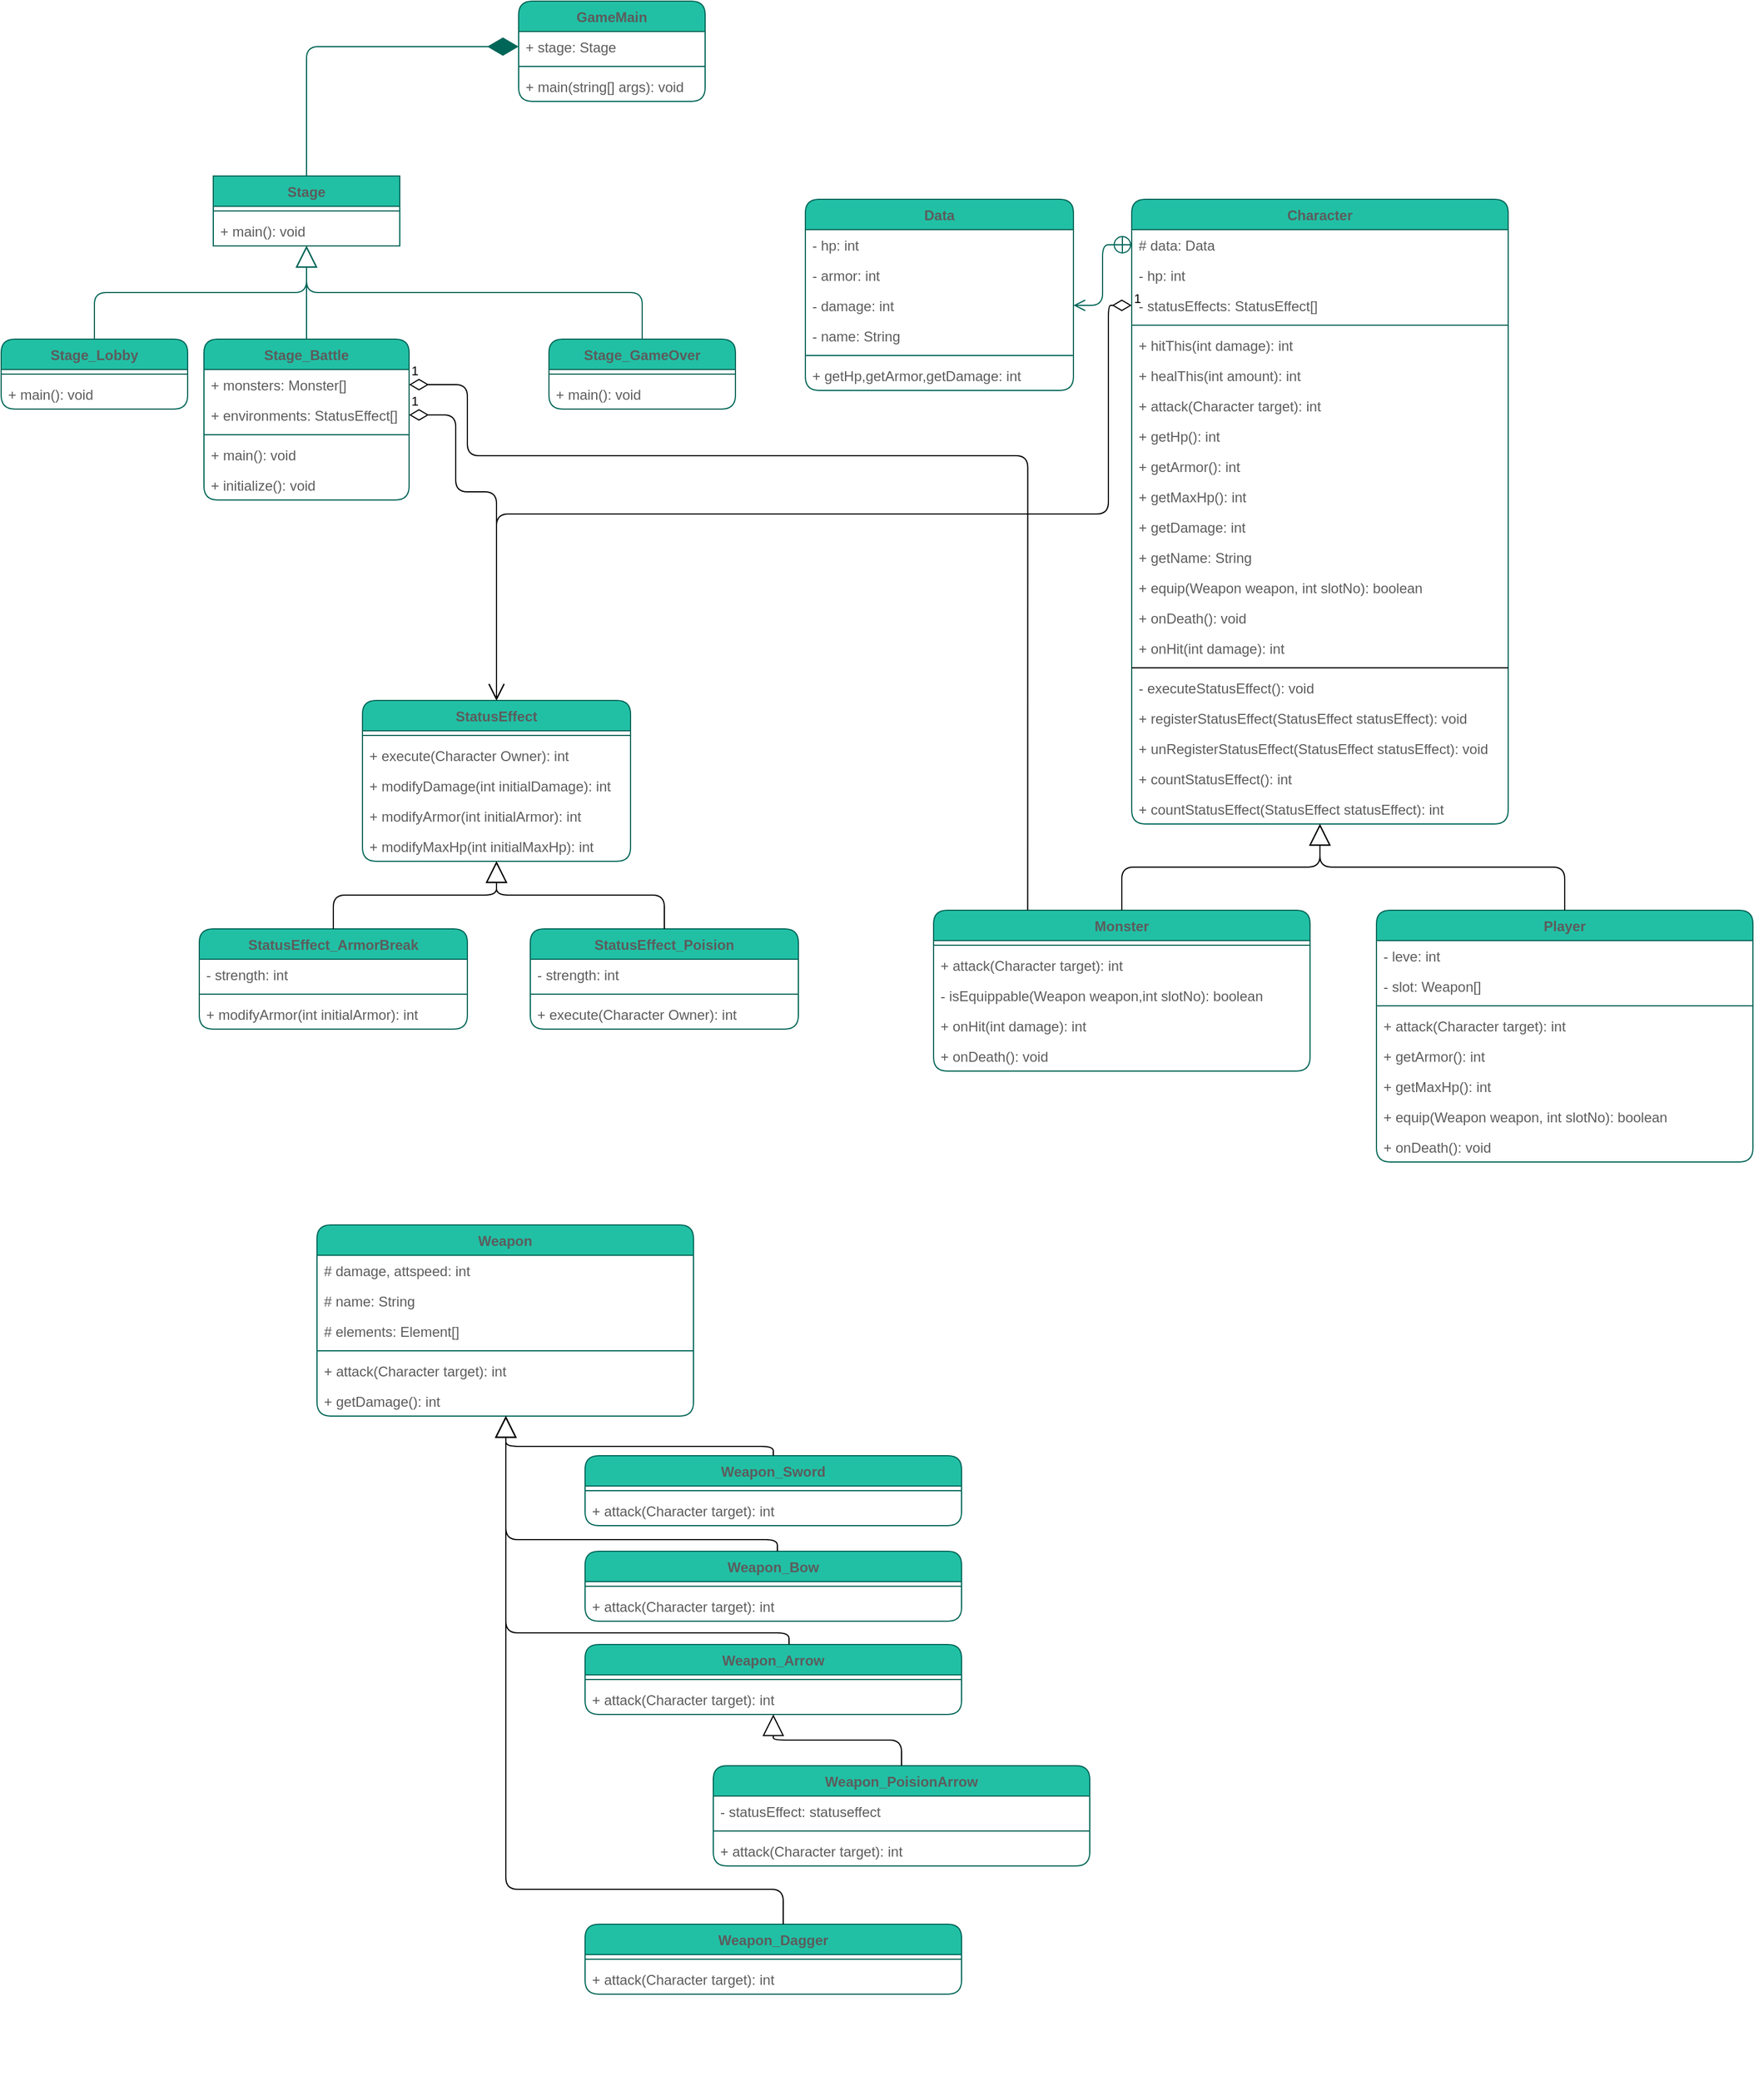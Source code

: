 <mxfile version="14.1.1" type="github">
  <diagram id="BWxFpB5nZAlgvFdPM-t_" name="Page-1">
    <mxGraphModel dx="1565" dy="444" grid="1" gridSize="10" guides="1" tooltips="1" connect="1" arrows="1" fold="1" page="1" pageScale="1" pageWidth="827" pageHeight="1169" math="0" shadow="0">
      <root>
        <mxCell id="0" />
        <mxCell id="1" parent="0" />
        <mxCell id="mh8AI9bPNSoJdGmhaGVJ-1" value="GameMain" style="swimlane;fontStyle=1;align=center;verticalAlign=top;childLayout=stackLayout;horizontal=1;startSize=26;horizontalStack=0;resizeParent=1;resizeParentMax=0;resizeLast=0;collapsible=1;marginBottom=0;fillColor=#21C0A5;strokeColor=#006658;fontColor=#5C5C5C;rounded=1;" parent="1" vertex="1">
          <mxGeometry x="254" y="20" width="160" height="86" as="geometry" />
        </mxCell>
        <mxCell id="mh8AI9bPNSoJdGmhaGVJ-2" value="+ stage: Stage" style="text;strokeColor=none;fillColor=none;align=left;verticalAlign=top;spacingLeft=4;spacingRight=4;overflow=hidden;rotatable=0;points=[[0,0.5],[1,0.5]];portConstraint=eastwest;fontColor=#5C5C5C;rounded=1;" parent="mh8AI9bPNSoJdGmhaGVJ-1" vertex="1">
          <mxGeometry y="26" width="160" height="26" as="geometry" />
        </mxCell>
        <mxCell id="mh8AI9bPNSoJdGmhaGVJ-3" value="" style="line;strokeWidth=1;fillColor=none;align=left;verticalAlign=middle;spacingTop=-1;spacingLeft=3;spacingRight=3;rotatable=0;labelPosition=right;points=[];portConstraint=eastwest;strokeColor=#006658;fontColor=#5C5C5C;rounded=1;" parent="mh8AI9bPNSoJdGmhaGVJ-1" vertex="1">
          <mxGeometry y="52" width="160" height="8" as="geometry" />
        </mxCell>
        <mxCell id="mh8AI9bPNSoJdGmhaGVJ-4" value="+ main(string[] args): void" style="text;strokeColor=none;fillColor=none;align=left;verticalAlign=top;spacingLeft=4;spacingRight=4;overflow=hidden;rotatable=0;points=[[0,0.5],[1,0.5]];portConstraint=eastwest;fontColor=#5C5C5C;rounded=1;" parent="mh8AI9bPNSoJdGmhaGVJ-1" vertex="1">
          <mxGeometry y="60" width="160" height="26" as="geometry" />
        </mxCell>
        <mxCell id="mh8AI9bPNSoJdGmhaGVJ-5" value="Stage_Lobby" style="swimlane;fontStyle=1;align=center;verticalAlign=top;childLayout=stackLayout;horizontal=1;startSize=26;horizontalStack=0;resizeParent=1;resizeParentMax=0;resizeLast=0;collapsible=1;marginBottom=0;fillColor=#21C0A5;strokeColor=#006658;fontColor=#5C5C5C;rounded=1;" parent="1" vertex="1">
          <mxGeometry x="-190" y="310" width="160" height="60" as="geometry" />
        </mxCell>
        <mxCell id="mh8AI9bPNSoJdGmhaGVJ-7" value="" style="line;strokeWidth=1;fillColor=none;align=left;verticalAlign=middle;spacingTop=-1;spacingLeft=3;spacingRight=3;rotatable=0;labelPosition=right;points=[];portConstraint=eastwest;strokeColor=#006658;fontColor=#5C5C5C;rounded=1;" parent="mh8AI9bPNSoJdGmhaGVJ-5" vertex="1">
          <mxGeometry y="26" width="160" height="8" as="geometry" />
        </mxCell>
        <mxCell id="mh8AI9bPNSoJdGmhaGVJ-8" value="+ main(): void" style="text;strokeColor=none;fillColor=none;align=left;verticalAlign=top;spacingLeft=4;spacingRight=4;overflow=hidden;rotatable=0;points=[[0,0.5],[1,0.5]];portConstraint=eastwest;fontColor=#5C5C5C;rounded=1;" parent="mh8AI9bPNSoJdGmhaGVJ-5" vertex="1">
          <mxGeometry y="34" width="160" height="26" as="geometry" />
        </mxCell>
        <mxCell id="mh8AI9bPNSoJdGmhaGVJ-9" value="Stage" style="swimlane;fontStyle=1;align=center;verticalAlign=top;childLayout=stackLayout;horizontal=1;startSize=26;horizontalStack=0;resizeParent=1;resizeParentMax=0;resizeLast=0;collapsible=1;marginBottom=0;fillColor=#21C0A5;strokeColor=#006658;fontColor=#5C5C5C;rounded=1;arcSize=0;" parent="1" vertex="1">
          <mxGeometry x="-8" y="170" width="160" height="60" as="geometry" />
        </mxCell>
        <mxCell id="mh8AI9bPNSoJdGmhaGVJ-10" value="" style="line;strokeWidth=1;fillColor=none;align=left;verticalAlign=middle;spacingTop=-1;spacingLeft=3;spacingRight=3;rotatable=0;labelPosition=right;points=[];portConstraint=eastwest;strokeColor=#006658;fontColor=#5C5C5C;rounded=1;" parent="mh8AI9bPNSoJdGmhaGVJ-9" vertex="1">
          <mxGeometry y="26" width="160" height="8" as="geometry" />
        </mxCell>
        <mxCell id="mh8AI9bPNSoJdGmhaGVJ-11" value="+ main(): void" style="text;strokeColor=none;fillColor=none;align=left;verticalAlign=top;spacingLeft=4;spacingRight=4;overflow=hidden;rotatable=0;points=[[0,0.5],[1,0.5]];portConstraint=eastwest;fontColor=#5C5C5C;rounded=1;" parent="mh8AI9bPNSoJdGmhaGVJ-9" vertex="1">
          <mxGeometry y="34" width="160" height="26" as="geometry" />
        </mxCell>
        <mxCell id="mh8AI9bPNSoJdGmhaGVJ-13" value="Stage_Battle" style="swimlane;fontStyle=1;align=center;verticalAlign=top;childLayout=stackLayout;horizontal=1;startSize=26;horizontalStack=0;resizeParent=1;resizeParentMax=0;resizeLast=0;collapsible=1;marginBottom=0;fillColor=#21C0A5;strokeColor=#006658;fontColor=#5C5C5C;rounded=1;" parent="1" vertex="1">
          <mxGeometry x="-16" y="310" width="176" height="138" as="geometry" />
        </mxCell>
        <mxCell id="mh8AI9bPNSoJdGmhaGVJ-14" value="+ monsters: Monster[]" style="text;strokeColor=none;fillColor=none;align=left;verticalAlign=top;spacingLeft=4;spacingRight=4;overflow=hidden;rotatable=0;points=[[0,0.5],[1,0.5]];portConstraint=eastwest;fontColor=#5C5C5C;rounded=1;" parent="mh8AI9bPNSoJdGmhaGVJ-13" vertex="1">
          <mxGeometry y="26" width="176" height="26" as="geometry" />
        </mxCell>
        <mxCell id="mh8AI9bPNSoJdGmhaGVJ-17" value="+ environments: StatusEffect[]" style="text;strokeColor=none;fillColor=none;align=left;verticalAlign=top;spacingLeft=4;spacingRight=4;overflow=hidden;rotatable=0;points=[[0,0.5],[1,0.5]];portConstraint=eastwest;fontColor=#5C5C5C;rounded=1;" parent="mh8AI9bPNSoJdGmhaGVJ-13" vertex="1">
          <mxGeometry y="52" width="176" height="26" as="geometry" />
        </mxCell>
        <mxCell id="mh8AI9bPNSoJdGmhaGVJ-15" value="" style="line;strokeWidth=1;fillColor=none;align=left;verticalAlign=middle;spacingTop=-1;spacingLeft=3;spacingRight=3;rotatable=0;labelPosition=right;points=[];portConstraint=eastwest;strokeColor=#006658;fontColor=#5C5C5C;rounded=1;" parent="mh8AI9bPNSoJdGmhaGVJ-13" vertex="1">
          <mxGeometry y="78" width="176" height="8" as="geometry" />
        </mxCell>
        <mxCell id="mh8AI9bPNSoJdGmhaGVJ-16" value="+ main(): void" style="text;strokeColor=none;fillColor=none;align=left;verticalAlign=top;spacingLeft=4;spacingRight=4;overflow=hidden;rotatable=0;points=[[0,0.5],[1,0.5]];portConstraint=eastwest;fontColor=#5C5C5C;rounded=1;" parent="mh8AI9bPNSoJdGmhaGVJ-13" vertex="1">
          <mxGeometry y="86" width="176" height="26" as="geometry" />
        </mxCell>
        <mxCell id="mh8AI9bPNSoJdGmhaGVJ-18" value="+ initialize(): void" style="text;strokeColor=none;fillColor=none;align=left;verticalAlign=top;spacingLeft=4;spacingRight=4;overflow=hidden;rotatable=0;points=[[0,0.5],[1,0.5]];portConstraint=eastwest;fontColor=#5C5C5C;rounded=1;" parent="mh8AI9bPNSoJdGmhaGVJ-13" vertex="1">
          <mxGeometry y="112" width="176" height="26" as="geometry" />
        </mxCell>
        <mxCell id="mh8AI9bPNSoJdGmhaGVJ-19" value="" style="endArrow=block;endSize=16;endFill=0;html=1;exitX=0.5;exitY=0;exitDx=0;exitDy=0;strokeColor=#006658;fontColor=#5C5C5C;edgeStyle=orthogonalEdgeStyle;" parent="1" source="mh8AI9bPNSoJdGmhaGVJ-5" target="mh8AI9bPNSoJdGmhaGVJ-9" edge="1">
          <mxGeometry width="160" relative="1" as="geometry">
            <mxPoint x="80" y="380" as="sourcePoint" />
            <mxPoint x="240" y="380" as="targetPoint" />
          </mxGeometry>
        </mxCell>
        <mxCell id="mh8AI9bPNSoJdGmhaGVJ-20" value="" style="endArrow=block;endSize=16;endFill=0;html=1;exitX=0.5;exitY=0;exitDx=0;exitDy=0;edgeStyle=orthogonalEdgeStyle;strokeColor=#006658;fontColor=#5C5C5C;" parent="1" source="mh8AI9bPNSoJdGmhaGVJ-13" target="mh8AI9bPNSoJdGmhaGVJ-9" edge="1">
          <mxGeometry width="160" relative="1" as="geometry">
            <mxPoint x="-100" y="270" as="sourcePoint" />
            <mxPoint x="-110" y="230" as="targetPoint" />
          </mxGeometry>
        </mxCell>
        <mxCell id="mh8AI9bPNSoJdGmhaGVJ-22" value="Stage_GameOver" style="swimlane;fontStyle=1;align=center;verticalAlign=top;childLayout=stackLayout;horizontal=1;startSize=26;horizontalStack=0;resizeParent=1;resizeParentMax=0;resizeLast=0;collapsible=1;marginBottom=0;fillColor=#21C0A5;strokeColor=#006658;fontColor=#5C5C5C;rounded=1;" parent="1" vertex="1">
          <mxGeometry x="280" y="310" width="160" height="60" as="geometry" />
        </mxCell>
        <mxCell id="mh8AI9bPNSoJdGmhaGVJ-23" value="" style="line;strokeWidth=1;fillColor=none;align=left;verticalAlign=middle;spacingTop=-1;spacingLeft=3;spacingRight=3;rotatable=0;labelPosition=right;points=[];portConstraint=eastwest;strokeColor=#006658;fontColor=#5C5C5C;rounded=1;" parent="mh8AI9bPNSoJdGmhaGVJ-22" vertex="1">
          <mxGeometry y="26" width="160" height="8" as="geometry" />
        </mxCell>
        <mxCell id="mh8AI9bPNSoJdGmhaGVJ-24" value="+ main(): void" style="text;strokeColor=none;fillColor=none;align=left;verticalAlign=top;spacingLeft=4;spacingRight=4;overflow=hidden;rotatable=0;points=[[0,0.5],[1,0.5]];portConstraint=eastwest;fontColor=#5C5C5C;rounded=1;" parent="mh8AI9bPNSoJdGmhaGVJ-22" vertex="1">
          <mxGeometry y="34" width="160" height="26" as="geometry" />
        </mxCell>
        <mxCell id="mh8AI9bPNSoJdGmhaGVJ-26" value="Data" style="swimlane;fontStyle=1;align=center;verticalAlign=top;childLayout=stackLayout;horizontal=1;startSize=26;horizontalStack=0;resizeParent=1;resizeParentMax=0;resizeLast=0;collapsible=1;marginBottom=0;fillColor=#21C0A5;strokeColor=#006658;fontColor=#5C5C5C;rounded=1;" parent="1" vertex="1">
          <mxGeometry x="500" y="190" width="230" height="164" as="geometry" />
        </mxCell>
        <mxCell id="mh8AI9bPNSoJdGmhaGVJ-29" value="- hp: int&#xa;" style="text;strokeColor=none;fillColor=none;align=left;verticalAlign=top;spacingLeft=4;spacingRight=4;overflow=hidden;rotatable=0;points=[[0,0.5],[1,0.5]];portConstraint=eastwest;rounded=1;fontColor=#5C5C5C;" parent="mh8AI9bPNSoJdGmhaGVJ-26" vertex="1">
          <mxGeometry y="26" width="230" height="26" as="geometry" />
        </mxCell>
        <mxCell id="mh8AI9bPNSoJdGmhaGVJ-36" value="- armor: int&#xa;" style="text;strokeColor=none;fillColor=none;align=left;verticalAlign=top;spacingLeft=4;spacingRight=4;overflow=hidden;rotatable=0;points=[[0,0.5],[1,0.5]];portConstraint=eastwest;rounded=1;fontColor=#5C5C5C;" parent="mh8AI9bPNSoJdGmhaGVJ-26" vertex="1">
          <mxGeometry y="52" width="230" height="26" as="geometry" />
        </mxCell>
        <mxCell id="mh8AI9bPNSoJdGmhaGVJ-37" value="- damage: int&#xa;" style="text;strokeColor=none;fillColor=none;align=left;verticalAlign=top;spacingLeft=4;spacingRight=4;overflow=hidden;rotatable=0;points=[[0,0.5],[1,0.5]];portConstraint=eastwest;rounded=1;fontColor=#5C5C5C;" parent="mh8AI9bPNSoJdGmhaGVJ-26" vertex="1">
          <mxGeometry y="78" width="230" height="26" as="geometry" />
        </mxCell>
        <mxCell id="mh8AI9bPNSoJdGmhaGVJ-35" value="- name: String&#xa;" style="text;strokeColor=none;fillColor=none;align=left;verticalAlign=top;spacingLeft=4;spacingRight=4;overflow=hidden;rotatable=0;points=[[0,0.5],[1,0.5]];portConstraint=eastwest;rounded=1;fontColor=#5C5C5C;" parent="mh8AI9bPNSoJdGmhaGVJ-26" vertex="1">
          <mxGeometry y="104" width="230" height="26" as="geometry" />
        </mxCell>
        <mxCell id="mh8AI9bPNSoJdGmhaGVJ-27" value="" style="line;strokeWidth=1;fillColor=none;align=left;verticalAlign=middle;spacingTop=-1;spacingLeft=3;spacingRight=3;rotatable=0;labelPosition=right;points=[];portConstraint=eastwest;strokeColor=#006658;fontColor=#5C5C5C;rounded=1;" parent="mh8AI9bPNSoJdGmhaGVJ-26" vertex="1">
          <mxGeometry y="130" width="230" height="8" as="geometry" />
        </mxCell>
        <mxCell id="mh8AI9bPNSoJdGmhaGVJ-28" value="+ getHp,getArmor,getDamage: int" style="text;strokeColor=none;fillColor=none;align=left;verticalAlign=top;spacingLeft=4;spacingRight=4;overflow=hidden;rotatable=0;points=[[0,0.5],[1,0.5]];portConstraint=eastwest;fontColor=#5C5C5C;rounded=1;" parent="mh8AI9bPNSoJdGmhaGVJ-26" vertex="1">
          <mxGeometry y="138" width="230" height="26" as="geometry" />
        </mxCell>
        <mxCell id="mh8AI9bPNSoJdGmhaGVJ-30" value="Character" style="swimlane;fontStyle=1;align=center;verticalAlign=top;childLayout=stackLayout;horizontal=1;startSize=26;horizontalStack=0;resizeParent=1;resizeParentMax=0;resizeLast=0;collapsible=1;marginBottom=0;fillColor=#21C0A5;strokeColor=#006658;fontColor=#5C5C5C;rounded=1;" parent="1" vertex="1">
          <mxGeometry x="780" y="190" width="323" height="536" as="geometry" />
        </mxCell>
        <mxCell id="mh8AI9bPNSoJdGmhaGVJ-31" value="# data: Data" style="text;strokeColor=none;fillColor=none;align=left;verticalAlign=top;spacingLeft=4;spacingRight=4;overflow=hidden;rotatable=0;points=[[0,0.5],[1,0.5]];portConstraint=eastwest;rounded=1;fontColor=#5C5C5C;" parent="mh8AI9bPNSoJdGmhaGVJ-30" vertex="1">
          <mxGeometry y="26" width="323" height="26" as="geometry" />
        </mxCell>
        <mxCell id="mh8AI9bPNSoJdGmhaGVJ-39" value="- hp: int" style="text;strokeColor=none;fillColor=none;align=left;verticalAlign=top;spacingLeft=4;spacingRight=4;overflow=hidden;rotatable=0;points=[[0,0.5],[1,0.5]];portConstraint=eastwest;rounded=1;fontColor=#5C5C5C;" parent="mh8AI9bPNSoJdGmhaGVJ-30" vertex="1">
          <mxGeometry y="52" width="323" height="26" as="geometry" />
        </mxCell>
        <mxCell id="mh8AI9bPNSoJdGmhaGVJ-40" value="- statusEffects: StatusEffect[]" style="text;strokeColor=none;fillColor=none;align=left;verticalAlign=top;spacingLeft=4;spacingRight=4;overflow=hidden;rotatable=0;points=[[0,0.5],[1,0.5]];portConstraint=eastwest;rounded=1;fontColor=#5C5C5C;" parent="mh8AI9bPNSoJdGmhaGVJ-30" vertex="1">
          <mxGeometry y="78" width="323" height="26" as="geometry" />
        </mxCell>
        <mxCell id="mh8AI9bPNSoJdGmhaGVJ-32" value="" style="line;strokeWidth=1;fillColor=none;align=left;verticalAlign=middle;spacingTop=-1;spacingLeft=3;spacingRight=3;rotatable=0;labelPosition=right;points=[];portConstraint=eastwest;strokeColor=#006658;fontColor=#5C5C5C;rounded=1;" parent="mh8AI9bPNSoJdGmhaGVJ-30" vertex="1">
          <mxGeometry y="104" width="323" height="8" as="geometry" />
        </mxCell>
        <mxCell id="mh8AI9bPNSoJdGmhaGVJ-33" value="+ hitThis(int damage): int " style="text;strokeColor=none;fillColor=none;align=left;verticalAlign=top;spacingLeft=4;spacingRight=4;overflow=hidden;rotatable=0;points=[[0,0.5],[1,0.5]];portConstraint=eastwest;fontColor=#5C5C5C;rounded=1;" parent="mh8AI9bPNSoJdGmhaGVJ-30" vertex="1">
          <mxGeometry y="112" width="323" height="26" as="geometry" />
        </mxCell>
        <mxCell id="mh8AI9bPNSoJdGmhaGVJ-54" value="+ healThis(int amount): int " style="text;strokeColor=none;fillColor=none;align=left;verticalAlign=top;spacingLeft=4;spacingRight=4;overflow=hidden;rotatable=0;points=[[0,0.5],[1,0.5]];portConstraint=eastwest;fontColor=#5C5C5C;rounded=1;" parent="mh8AI9bPNSoJdGmhaGVJ-30" vertex="1">
          <mxGeometry y="138" width="323" height="26" as="geometry" />
        </mxCell>
        <mxCell id="mh8AI9bPNSoJdGmhaGVJ-56" value="+ attack(Character target): int " style="text;strokeColor=none;fillColor=none;align=left;verticalAlign=top;spacingLeft=4;spacingRight=4;overflow=hidden;rotatable=0;points=[[0,0.5],[1,0.5]];portConstraint=eastwest;fontColor=#5C5C5C;rounded=1;" parent="mh8AI9bPNSoJdGmhaGVJ-30" vertex="1">
          <mxGeometry y="164" width="323" height="26" as="geometry" />
        </mxCell>
        <mxCell id="mh8AI9bPNSoJdGmhaGVJ-57" value="+ getHp(): int " style="text;strokeColor=none;fillColor=none;align=left;verticalAlign=top;spacingLeft=4;spacingRight=4;overflow=hidden;rotatable=0;points=[[0,0.5],[1,0.5]];portConstraint=eastwest;fontColor=#5C5C5C;rounded=1;" parent="mh8AI9bPNSoJdGmhaGVJ-30" vertex="1">
          <mxGeometry y="190" width="323" height="26" as="geometry" />
        </mxCell>
        <mxCell id="mh8AI9bPNSoJdGmhaGVJ-58" value="+ getArmor(): int " style="text;strokeColor=none;fillColor=none;align=left;verticalAlign=top;spacingLeft=4;spacingRight=4;overflow=hidden;rotatable=0;points=[[0,0.5],[1,0.5]];portConstraint=eastwest;fontColor=#5C5C5C;rounded=1;" parent="mh8AI9bPNSoJdGmhaGVJ-30" vertex="1">
          <mxGeometry y="216" width="323" height="26" as="geometry" />
        </mxCell>
        <mxCell id="mh8AI9bPNSoJdGmhaGVJ-61" value="+ getMaxHp(): int " style="text;strokeColor=none;fillColor=none;align=left;verticalAlign=top;spacingLeft=4;spacingRight=4;overflow=hidden;rotatable=0;points=[[0,0.5],[1,0.5]];portConstraint=eastwest;fontColor=#5C5C5C;rounded=1;" parent="mh8AI9bPNSoJdGmhaGVJ-30" vertex="1">
          <mxGeometry y="242" width="323" height="26" as="geometry" />
        </mxCell>
        <mxCell id="mh8AI9bPNSoJdGmhaGVJ-62" value="+ getDamage: int " style="text;strokeColor=none;fillColor=none;align=left;verticalAlign=top;spacingLeft=4;spacingRight=4;overflow=hidden;rotatable=0;points=[[0,0.5],[1,0.5]];portConstraint=eastwest;fontColor=#5C5C5C;rounded=1;" parent="mh8AI9bPNSoJdGmhaGVJ-30" vertex="1">
          <mxGeometry y="268" width="323" height="26" as="geometry" />
        </mxCell>
        <mxCell id="mh8AI9bPNSoJdGmhaGVJ-63" value="+ getName: String " style="text;strokeColor=none;fillColor=none;align=left;verticalAlign=top;spacingLeft=4;spacingRight=4;overflow=hidden;rotatable=0;points=[[0,0.5],[1,0.5]];portConstraint=eastwest;fontColor=#5C5C5C;rounded=1;" parent="mh8AI9bPNSoJdGmhaGVJ-30" vertex="1">
          <mxGeometry y="294" width="323" height="26" as="geometry" />
        </mxCell>
        <mxCell id="mh8AI9bPNSoJdGmhaGVJ-59" value="+ equip(Weapon weapon, int slotNo): boolean " style="text;strokeColor=none;fillColor=none;align=left;verticalAlign=top;spacingLeft=4;spacingRight=4;overflow=hidden;rotatable=0;points=[[0,0.5],[1,0.5]];portConstraint=eastwest;fontColor=#5C5C5C;rounded=1;" parent="mh8AI9bPNSoJdGmhaGVJ-30" vertex="1">
          <mxGeometry y="320" width="323" height="26" as="geometry" />
        </mxCell>
        <mxCell id="mh8AI9bPNSoJdGmhaGVJ-55" value="+ onDeath(): void " style="text;strokeColor=none;fillColor=none;align=left;verticalAlign=top;spacingLeft=4;spacingRight=4;overflow=hidden;rotatable=0;points=[[0,0.5],[1,0.5]];portConstraint=eastwest;fontColor=#5C5C5C;rounded=1;" parent="mh8AI9bPNSoJdGmhaGVJ-30" vertex="1">
          <mxGeometry y="346" width="323" height="26" as="geometry" />
        </mxCell>
        <mxCell id="mh8AI9bPNSoJdGmhaGVJ-53" value="+ onHit(int damage): int " style="text;strokeColor=none;fillColor=none;align=left;verticalAlign=top;spacingLeft=4;spacingRight=4;overflow=hidden;rotatable=0;points=[[0,0.5],[1,0.5]];portConstraint=eastwest;fontColor=#5C5C5C;rounded=1;" parent="mh8AI9bPNSoJdGmhaGVJ-30" vertex="1">
          <mxGeometry y="372" width="323" height="26" as="geometry" />
        </mxCell>
        <mxCell id="mh8AI9bPNSoJdGmhaGVJ-60" style="edgeStyle=orthogonalEdgeStyle;rounded=1;orthogonalLoop=1;jettySize=auto;html=1;exitX=1;exitY=0.5;exitDx=0;exitDy=0;strokeColor=#006658;fillColor=#21C0A5;fontColor=#5C5C5C;" parent="mh8AI9bPNSoJdGmhaGVJ-30" source="mh8AI9bPNSoJdGmhaGVJ-57" target="mh8AI9bPNSoJdGmhaGVJ-57" edge="1">
          <mxGeometry relative="1" as="geometry" />
        </mxCell>
        <mxCell id="mh8AI9bPNSoJdGmhaGVJ-72" value="" style="line;strokeWidth=1;fillColor=none;align=left;verticalAlign=middle;spacingTop=-1;spacingLeft=3;spacingRight=3;rotatable=0;labelPosition=right;points=[];portConstraint=eastwest;rounded=1;fontColor=#5C5C5C;" parent="mh8AI9bPNSoJdGmhaGVJ-30" vertex="1">
          <mxGeometry y="398" width="323" height="8" as="geometry" />
        </mxCell>
        <mxCell id="d4jXJWVj_I53OdiB78ze-7" value="- executeStatusEffect(): void " style="text;strokeColor=none;fillColor=none;align=left;verticalAlign=top;spacingLeft=4;spacingRight=4;overflow=hidden;rotatable=0;points=[[0,0.5],[1,0.5]];portConstraint=eastwest;fontColor=#5C5C5C;rounded=1;" vertex="1" parent="mh8AI9bPNSoJdGmhaGVJ-30">
          <mxGeometry y="406" width="323" height="26" as="geometry" />
        </mxCell>
        <mxCell id="mh8AI9bPNSoJdGmhaGVJ-64" value="+ registerStatusEffect(StatusEffect statusEffect): void " style="text;strokeColor=none;fillColor=none;align=left;verticalAlign=top;spacingLeft=4;spacingRight=4;overflow=hidden;rotatable=0;points=[[0,0.5],[1,0.5]];portConstraint=eastwest;fontColor=#5C5C5C;rounded=1;" parent="mh8AI9bPNSoJdGmhaGVJ-30" vertex="1">
          <mxGeometry y="432" width="323" height="26" as="geometry" />
        </mxCell>
        <mxCell id="mh8AI9bPNSoJdGmhaGVJ-67" value="+ unRegisterStatusEffect(StatusEffect statusEffect): void " style="text;strokeColor=none;fillColor=none;align=left;verticalAlign=top;spacingLeft=4;spacingRight=4;overflow=hidden;rotatable=0;points=[[0,0.5],[1,0.5]];portConstraint=eastwest;fontColor=#5C5C5C;rounded=1;" parent="mh8AI9bPNSoJdGmhaGVJ-30" vertex="1">
          <mxGeometry y="458" width="323" height="26" as="geometry" />
        </mxCell>
        <mxCell id="mh8AI9bPNSoJdGmhaGVJ-68" value="+ countStatusEffect(): int " style="text;strokeColor=none;fillColor=none;align=left;verticalAlign=top;spacingLeft=4;spacingRight=4;overflow=hidden;rotatable=0;points=[[0,0.5],[1,0.5]];portConstraint=eastwest;fontColor=#5C5C5C;rounded=1;" parent="mh8AI9bPNSoJdGmhaGVJ-30" vertex="1">
          <mxGeometry y="484" width="323" height="26" as="geometry" />
        </mxCell>
        <mxCell id="mh8AI9bPNSoJdGmhaGVJ-69" value="+ countStatusEffect(StatusEffect statusEffect): int " style="text;strokeColor=none;fillColor=none;align=left;verticalAlign=top;spacingLeft=4;spacingRight=4;overflow=hidden;rotatable=0;points=[[0,0.5],[1,0.5]];portConstraint=eastwest;fontColor=#5C5C5C;rounded=1;" parent="mh8AI9bPNSoJdGmhaGVJ-30" vertex="1">
          <mxGeometry y="510" width="323" height="26" as="geometry" />
        </mxCell>
        <mxCell id="mh8AI9bPNSoJdGmhaGVJ-38" value="" style="endArrow=block;endSize=16;endFill=0;html=1;strokeColor=#006658;fontColor=#5C5C5C;edgeStyle=orthogonalEdgeStyle;exitX=0.5;exitY=0;exitDx=0;exitDy=0;" parent="1" source="mh8AI9bPNSoJdGmhaGVJ-22" target="mh8AI9bPNSoJdGmhaGVJ-9" edge="1">
          <mxGeometry width="160" relative="1" as="geometry">
            <mxPoint x="-100" y="320" as="sourcePoint" />
            <mxPoint x="2" y="195" as="targetPoint" />
          </mxGeometry>
        </mxCell>
        <mxCell id="mh8AI9bPNSoJdGmhaGVJ-70" value="" style="endArrow=diamondThin;endFill=1;endSize=24;html=1;strokeColor=#006658;fillColor=#21C0A5;fontColor=#5C5C5C;entryX=0;entryY=0.5;entryDx=0;entryDy=0;edgeStyle=orthogonalEdgeStyle;" parent="1" source="mh8AI9bPNSoJdGmhaGVJ-9" target="mh8AI9bPNSoJdGmhaGVJ-2" edge="1">
          <mxGeometry width="160" relative="1" as="geometry">
            <mxPoint x="114" y="80" as="sourcePoint" />
            <mxPoint x="374" y="230" as="targetPoint" />
          </mxGeometry>
        </mxCell>
        <mxCell id="mh8AI9bPNSoJdGmhaGVJ-73" value="StatusEffect" style="swimlane;fontStyle=1;align=center;verticalAlign=top;childLayout=stackLayout;horizontal=1;startSize=26;horizontalStack=0;resizeParent=1;resizeParentMax=0;resizeLast=0;collapsible=1;marginBottom=0;fillColor=#21C0A5;strokeColor=#006658;fontColor=#5C5C5C;rounded=1;" parent="1" vertex="1">
          <mxGeometry x="120" y="620" width="230" height="138" as="geometry" />
        </mxCell>
        <mxCell id="mh8AI9bPNSoJdGmhaGVJ-78" value="" style="line;strokeWidth=1;fillColor=none;align=left;verticalAlign=middle;spacingTop=-1;spacingLeft=3;spacingRight=3;rotatable=0;labelPosition=right;points=[];portConstraint=eastwest;strokeColor=#006658;fontColor=#5C5C5C;rounded=1;" parent="mh8AI9bPNSoJdGmhaGVJ-73" vertex="1">
          <mxGeometry y="26" width="230" height="8" as="geometry" />
        </mxCell>
        <mxCell id="d4jXJWVj_I53OdiB78ze-3" value="+ execute(Character Owner): int" style="text;strokeColor=none;fillColor=none;align=left;verticalAlign=top;spacingLeft=4;spacingRight=4;overflow=hidden;rotatable=0;points=[[0,0.5],[1,0.5]];portConstraint=eastwest;fontColor=#5C5C5C;rounded=1;" vertex="1" parent="mh8AI9bPNSoJdGmhaGVJ-73">
          <mxGeometry y="34" width="230" height="26" as="geometry" />
        </mxCell>
        <mxCell id="mh8AI9bPNSoJdGmhaGVJ-79" value="+ modifyDamage(int initialDamage): int" style="text;strokeColor=none;fillColor=none;align=left;verticalAlign=top;spacingLeft=4;spacingRight=4;overflow=hidden;rotatable=0;points=[[0,0.5],[1,0.5]];portConstraint=eastwest;fontColor=#5C5C5C;rounded=1;" parent="mh8AI9bPNSoJdGmhaGVJ-73" vertex="1">
          <mxGeometry y="60" width="230" height="26" as="geometry" />
        </mxCell>
        <mxCell id="d4jXJWVj_I53OdiB78ze-1" value="+ modifyArmor(int initialArmor): int" style="text;strokeColor=none;fillColor=none;align=left;verticalAlign=top;spacingLeft=4;spacingRight=4;overflow=hidden;rotatable=0;points=[[0,0.5],[1,0.5]];portConstraint=eastwest;fontColor=#5C5C5C;rounded=1;" vertex="1" parent="mh8AI9bPNSoJdGmhaGVJ-73">
          <mxGeometry y="86" width="230" height="26" as="geometry" />
        </mxCell>
        <mxCell id="d4jXJWVj_I53OdiB78ze-2" value="+ modifyMaxHp(int initialMaxHp): int" style="text;strokeColor=none;fillColor=none;align=left;verticalAlign=top;spacingLeft=4;spacingRight=4;overflow=hidden;rotatable=0;points=[[0,0.5],[1,0.5]];portConstraint=eastwest;fontColor=#5C5C5C;rounded=1;" vertex="1" parent="mh8AI9bPNSoJdGmhaGVJ-73">
          <mxGeometry y="112" width="230" height="26" as="geometry" />
        </mxCell>
        <mxCell id="d4jXJWVj_I53OdiB78ze-6" value="1" style="endArrow=open;html=1;endSize=12;startArrow=diamondThin;startSize=14;startFill=0;edgeStyle=orthogonalEdgeStyle;align=left;verticalAlign=bottom;exitX=0;exitY=0.5;exitDx=0;exitDy=0;" edge="1" parent="1" source="mh8AI9bPNSoJdGmhaGVJ-40" target="mh8AI9bPNSoJdGmhaGVJ-73">
          <mxGeometry x="-1" y="3" relative="1" as="geometry">
            <mxPoint x="1020" y="410" as="sourcePoint" />
            <mxPoint x="1180" y="410" as="targetPoint" />
            <Array as="points">
              <mxPoint x="760" y="281" />
              <mxPoint x="760" y="460" />
              <mxPoint x="235" y="460" />
            </Array>
          </mxGeometry>
        </mxCell>
        <mxCell id="mh8AI9bPNSoJdGmhaGVJ-34" value="" style="endArrow=open;startArrow=circlePlus;endFill=0;startFill=0;endSize=8;html=1;strokeColor=#006658;fillColor=#21C0A5;fontColor=#5C5C5C;entryX=1;entryY=0.5;entryDx=0;entryDy=0;edgeStyle=orthogonalEdgeStyle;" parent="1" source="mh8AI9bPNSoJdGmhaGVJ-31" target="mh8AI9bPNSoJdGmhaGVJ-37" edge="1">
          <mxGeometry width="160" relative="1" as="geometry">
            <mxPoint x="1227" y="80" as="sourcePoint" />
            <mxPoint x="1247" y="49" as="targetPoint" />
          </mxGeometry>
        </mxCell>
        <mxCell id="d4jXJWVj_I53OdiB78ze-8" value="StatusEffect_Poision" style="swimlane;fontStyle=1;align=center;verticalAlign=top;childLayout=stackLayout;horizontal=1;startSize=26;horizontalStack=0;resizeParent=1;resizeParentMax=0;resizeLast=0;collapsible=1;marginBottom=0;fillColor=#21C0A5;strokeColor=#006658;fontColor=#5C5C5C;rounded=1;" vertex="1" parent="1">
          <mxGeometry x="264" y="816" width="230" height="86" as="geometry" />
        </mxCell>
        <mxCell id="d4jXJWVj_I53OdiB78ze-14" value="- strength: int" style="text;strokeColor=none;fillColor=none;align=left;verticalAlign=top;spacingLeft=4;spacingRight=4;overflow=hidden;rotatable=0;points=[[0,0.5],[1,0.5]];portConstraint=eastwest;fontColor=#5C5C5C;rounded=1;" vertex="1" parent="d4jXJWVj_I53OdiB78ze-8">
          <mxGeometry y="26" width="230" height="26" as="geometry" />
        </mxCell>
        <mxCell id="d4jXJWVj_I53OdiB78ze-9" value="" style="line;strokeWidth=1;fillColor=none;align=left;verticalAlign=middle;spacingTop=-1;spacingLeft=3;spacingRight=3;rotatable=0;labelPosition=right;points=[];portConstraint=eastwest;strokeColor=#006658;fontColor=#5C5C5C;rounded=1;" vertex="1" parent="d4jXJWVj_I53OdiB78ze-8">
          <mxGeometry y="52" width="230" height="8" as="geometry" />
        </mxCell>
        <mxCell id="d4jXJWVj_I53OdiB78ze-10" value="+ execute(Character Owner): int" style="text;strokeColor=none;fillColor=none;align=left;verticalAlign=top;spacingLeft=4;spacingRight=4;overflow=hidden;rotatable=0;points=[[0,0.5],[1,0.5]];portConstraint=eastwest;fontColor=#5C5C5C;rounded=1;" vertex="1" parent="d4jXJWVj_I53OdiB78ze-8">
          <mxGeometry y="60" width="230" height="26" as="geometry" />
        </mxCell>
        <mxCell id="d4jXJWVj_I53OdiB78ze-15" value="StatusEffect_ArmorBreak" style="swimlane;fontStyle=1;align=center;verticalAlign=top;childLayout=stackLayout;horizontal=1;startSize=26;horizontalStack=0;resizeParent=1;resizeParentMax=0;resizeLast=0;collapsible=1;marginBottom=0;fillColor=#21C0A5;strokeColor=#006658;fontColor=#5C5C5C;rounded=1;" vertex="1" parent="1">
          <mxGeometry x="-20" y="816" width="230" height="86" as="geometry" />
        </mxCell>
        <mxCell id="d4jXJWVj_I53OdiB78ze-16" value="- strength: int" style="text;strokeColor=none;fillColor=none;align=left;verticalAlign=top;spacingLeft=4;spacingRight=4;overflow=hidden;rotatable=0;points=[[0,0.5],[1,0.5]];portConstraint=eastwest;fontColor=#5C5C5C;rounded=1;" vertex="1" parent="d4jXJWVj_I53OdiB78ze-15">
          <mxGeometry y="26" width="230" height="26" as="geometry" />
        </mxCell>
        <mxCell id="d4jXJWVj_I53OdiB78ze-17" value="" style="line;strokeWidth=1;fillColor=none;align=left;verticalAlign=middle;spacingTop=-1;spacingLeft=3;spacingRight=3;rotatable=0;labelPosition=right;points=[];portConstraint=eastwest;strokeColor=#006658;fontColor=#5C5C5C;rounded=1;" vertex="1" parent="d4jXJWVj_I53OdiB78ze-15">
          <mxGeometry y="52" width="230" height="8" as="geometry" />
        </mxCell>
        <mxCell id="d4jXJWVj_I53OdiB78ze-20" value="+ modifyArmor(int initialArmor): int" style="text;strokeColor=none;fillColor=none;align=left;verticalAlign=top;spacingLeft=4;spacingRight=4;overflow=hidden;rotatable=0;points=[[0,0.5],[1,0.5]];portConstraint=eastwest;fontColor=#5C5C5C;rounded=1;" vertex="1" parent="d4jXJWVj_I53OdiB78ze-15">
          <mxGeometry y="60" width="230" height="26" as="geometry" />
        </mxCell>
        <mxCell id="d4jXJWVj_I53OdiB78ze-22" value="" style="endArrow=block;endSize=16;endFill=0;html=1;edgeStyle=orthogonalEdgeStyle;" edge="1" parent="1" source="d4jXJWVj_I53OdiB78ze-8" target="mh8AI9bPNSoJdGmhaGVJ-73">
          <mxGeometry width="160" relative="1" as="geometry">
            <mxPoint x="10" y="900" as="sourcePoint" />
            <mxPoint x="100" y="800" as="targetPoint" />
          </mxGeometry>
        </mxCell>
        <mxCell id="d4jXJWVj_I53OdiB78ze-23" value="" style="endArrow=block;endSize=16;endFill=0;html=1;edgeStyle=orthogonalEdgeStyle;" edge="1" parent="1" source="d4jXJWVj_I53OdiB78ze-15" target="mh8AI9bPNSoJdGmhaGVJ-73">
          <mxGeometry width="160" relative="1" as="geometry">
            <mxPoint x="375" y="826" as="sourcePoint" />
            <mxPoint x="165" y="778" as="targetPoint" />
          </mxGeometry>
        </mxCell>
        <mxCell id="d4jXJWVj_I53OdiB78ze-24" value="Player" style="swimlane;fontStyle=1;align=center;verticalAlign=top;childLayout=stackLayout;horizontal=1;startSize=26;horizontalStack=0;resizeParent=1;resizeParentMax=0;resizeLast=0;collapsible=1;marginBottom=0;fillColor=#21C0A5;strokeColor=#006658;fontColor=#5C5C5C;rounded=1;" vertex="1" parent="1">
          <mxGeometry x="990" y="800" width="323" height="216" as="geometry" />
        </mxCell>
        <mxCell id="d4jXJWVj_I53OdiB78ze-47" value="- leve: int" style="text;strokeColor=none;fillColor=none;align=left;verticalAlign=top;spacingLeft=4;spacingRight=4;overflow=hidden;rotatable=0;points=[[0,0.5],[1,0.5]];portConstraint=eastwest;rounded=1;fontColor=#5C5C5C;" vertex="1" parent="d4jXJWVj_I53OdiB78ze-24">
          <mxGeometry y="26" width="323" height="26" as="geometry" />
        </mxCell>
        <mxCell id="d4jXJWVj_I53OdiB78ze-26" value="- slot: Weapon[]" style="text;strokeColor=none;fillColor=none;align=left;verticalAlign=top;spacingLeft=4;spacingRight=4;overflow=hidden;rotatable=0;points=[[0,0.5],[1,0.5]];portConstraint=eastwest;rounded=1;fontColor=#5C5C5C;" vertex="1" parent="d4jXJWVj_I53OdiB78ze-24">
          <mxGeometry y="52" width="323" height="26" as="geometry" />
        </mxCell>
        <mxCell id="d4jXJWVj_I53OdiB78ze-28" value="" style="line;strokeWidth=1;fillColor=none;align=left;verticalAlign=middle;spacingTop=-1;spacingLeft=3;spacingRight=3;rotatable=0;labelPosition=right;points=[];portConstraint=eastwest;strokeColor=#006658;fontColor=#5C5C5C;rounded=1;" vertex="1" parent="d4jXJWVj_I53OdiB78ze-24">
          <mxGeometry y="78" width="323" height="8" as="geometry" />
        </mxCell>
        <mxCell id="d4jXJWVj_I53OdiB78ze-76" value="+ attack(Character target): int " style="text;strokeColor=none;fillColor=none;align=left;verticalAlign=top;spacingLeft=4;spacingRight=4;overflow=hidden;rotatable=0;points=[[0,0.5],[1,0.5]];portConstraint=eastwest;fontColor=#5C5C5C;rounded=1;" vertex="1" parent="d4jXJWVj_I53OdiB78ze-24">
          <mxGeometry y="86" width="323" height="26" as="geometry" />
        </mxCell>
        <mxCell id="d4jXJWVj_I53OdiB78ze-33" value="+ getArmor(): int " style="text;strokeColor=none;fillColor=none;align=left;verticalAlign=top;spacingLeft=4;spacingRight=4;overflow=hidden;rotatable=0;points=[[0,0.5],[1,0.5]];portConstraint=eastwest;fontColor=#5C5C5C;rounded=1;" vertex="1" parent="d4jXJWVj_I53OdiB78ze-24">
          <mxGeometry y="112" width="323" height="26" as="geometry" />
        </mxCell>
        <mxCell id="d4jXJWVj_I53OdiB78ze-34" value="+ getMaxHp(): int " style="text;strokeColor=none;fillColor=none;align=left;verticalAlign=top;spacingLeft=4;spacingRight=4;overflow=hidden;rotatable=0;points=[[0,0.5],[1,0.5]];portConstraint=eastwest;fontColor=#5C5C5C;rounded=1;" vertex="1" parent="d4jXJWVj_I53OdiB78ze-24">
          <mxGeometry y="138" width="323" height="26" as="geometry" />
        </mxCell>
        <mxCell id="d4jXJWVj_I53OdiB78ze-37" value="+ equip(Weapon weapon, int slotNo): boolean " style="text;strokeColor=none;fillColor=none;align=left;verticalAlign=top;spacingLeft=4;spacingRight=4;overflow=hidden;rotatable=0;points=[[0,0.5],[1,0.5]];portConstraint=eastwest;fontColor=#5C5C5C;rounded=1;" vertex="1" parent="d4jXJWVj_I53OdiB78ze-24">
          <mxGeometry y="164" width="323" height="26" as="geometry" />
        </mxCell>
        <mxCell id="d4jXJWVj_I53OdiB78ze-38" value="+ onDeath(): void " style="text;strokeColor=none;fillColor=none;align=left;verticalAlign=top;spacingLeft=4;spacingRight=4;overflow=hidden;rotatable=0;points=[[0,0.5],[1,0.5]];portConstraint=eastwest;fontColor=#5C5C5C;rounded=1;" vertex="1" parent="d4jXJWVj_I53OdiB78ze-24">
          <mxGeometry y="190" width="323" height="26" as="geometry" />
        </mxCell>
        <mxCell id="d4jXJWVj_I53OdiB78ze-40" style="edgeStyle=orthogonalEdgeStyle;rounded=1;orthogonalLoop=1;jettySize=auto;html=1;exitX=1;exitY=0.5;exitDx=0;exitDy=0;strokeColor=#006658;fillColor=#21C0A5;fontColor=#5C5C5C;" edge="1" parent="d4jXJWVj_I53OdiB78ze-24">
          <mxGeometry relative="1" as="geometry">
            <mxPoint x="323" y="125" as="sourcePoint" />
            <mxPoint x="323" y="125" as="targetPoint" />
          </mxGeometry>
        </mxCell>
        <mxCell id="d4jXJWVj_I53OdiB78ze-48" value="Monster" style="swimlane;fontStyle=1;align=center;verticalAlign=top;childLayout=stackLayout;horizontal=1;startSize=26;horizontalStack=0;resizeParent=1;resizeParentMax=0;resizeLast=0;collapsible=1;marginBottom=0;fillColor=#21C0A5;strokeColor=#006658;fontColor=#5C5C5C;rounded=1;" vertex="1" parent="1">
          <mxGeometry x="610" y="800" width="323" height="138" as="geometry" />
        </mxCell>
        <mxCell id="d4jXJWVj_I53OdiB78ze-51" value="" style="line;strokeWidth=1;fillColor=none;align=left;verticalAlign=middle;spacingTop=-1;spacingLeft=3;spacingRight=3;rotatable=0;labelPosition=right;points=[];portConstraint=eastwest;strokeColor=#006658;fontColor=#5C5C5C;rounded=1;" vertex="1" parent="d4jXJWVj_I53OdiB78ze-48">
          <mxGeometry y="26" width="323" height="8" as="geometry" />
        </mxCell>
        <mxCell id="d4jXJWVj_I53OdiB78ze-77" value="+ attack(Character target): int " style="text;strokeColor=none;fillColor=none;align=left;verticalAlign=top;spacingLeft=4;spacingRight=4;overflow=hidden;rotatable=0;points=[[0,0.5],[1,0.5]];portConstraint=eastwest;fontColor=#5C5C5C;rounded=1;" vertex="1" parent="d4jXJWVj_I53OdiB78ze-48">
          <mxGeometry y="34" width="323" height="26" as="geometry" />
        </mxCell>
        <mxCell id="d4jXJWVj_I53OdiB78ze-91" value="- isEquippable(Weapon weapon,int slotNo): boolean " style="text;strokeColor=none;fillColor=none;align=left;verticalAlign=top;spacingLeft=4;spacingRight=4;overflow=hidden;rotatable=0;points=[[0,0.5],[1,0.5]];portConstraint=eastwest;fontColor=#5C5C5C;rounded=1;" vertex="1" parent="d4jXJWVj_I53OdiB78ze-48">
          <mxGeometry y="60" width="323" height="26" as="geometry" />
        </mxCell>
        <mxCell id="d4jXJWVj_I53OdiB78ze-60" value="+ onHit(int damage): int " style="text;strokeColor=none;fillColor=none;align=left;verticalAlign=top;spacingLeft=4;spacingRight=4;overflow=hidden;rotatable=0;points=[[0,0.5],[1,0.5]];portConstraint=eastwest;fontColor=#5C5C5C;rounded=1;" vertex="1" parent="d4jXJWVj_I53OdiB78ze-48">
          <mxGeometry y="86" width="323" height="26" as="geometry" />
        </mxCell>
        <mxCell id="d4jXJWVj_I53OdiB78ze-58" style="edgeStyle=orthogonalEdgeStyle;rounded=1;orthogonalLoop=1;jettySize=auto;html=1;exitX=1;exitY=0.5;exitDx=0;exitDy=0;strokeColor=#006658;fillColor=#21C0A5;fontColor=#5C5C5C;" edge="1" parent="d4jXJWVj_I53OdiB78ze-48">
          <mxGeometry relative="1" as="geometry">
            <mxPoint x="323" y="125" as="sourcePoint" />
            <mxPoint x="323" y="125" as="targetPoint" />
          </mxGeometry>
        </mxCell>
        <mxCell id="d4jXJWVj_I53OdiB78ze-57" value="+ onDeath(): void " style="text;strokeColor=none;fillColor=none;align=left;verticalAlign=top;spacingLeft=4;spacingRight=4;overflow=hidden;rotatable=0;points=[[0,0.5],[1,0.5]];portConstraint=eastwest;fontColor=#5C5C5C;rounded=1;" vertex="1" parent="d4jXJWVj_I53OdiB78ze-48">
          <mxGeometry y="112" width="323" height="26" as="geometry" />
        </mxCell>
        <mxCell id="d4jXJWVj_I53OdiB78ze-61" value="" style="endArrow=block;endSize=16;endFill=0;html=1;edgeStyle=orthogonalEdgeStyle;" edge="1" parent="1" source="d4jXJWVj_I53OdiB78ze-24" target="mh8AI9bPNSoJdGmhaGVJ-30">
          <mxGeometry width="160" relative="1" as="geometry">
            <mxPoint x="1265" y="426" as="sourcePoint" />
            <mxPoint x="1405" y="368" as="targetPoint" />
          </mxGeometry>
        </mxCell>
        <mxCell id="d4jXJWVj_I53OdiB78ze-62" value="" style="endArrow=block;endSize=16;endFill=0;html=1;edgeStyle=orthogonalEdgeStyle;" edge="1" parent="1" source="d4jXJWVj_I53OdiB78ze-48" target="mh8AI9bPNSoJdGmhaGVJ-30">
          <mxGeometry width="160" relative="1" as="geometry">
            <mxPoint x="731.5" y="810" as="sourcePoint" />
            <mxPoint x="951.5" y="736.0" as="targetPoint" />
          </mxGeometry>
        </mxCell>
        <mxCell id="d4jXJWVj_I53OdiB78ze-64" value="1" style="endArrow=none;html=1;endSize=12;startArrow=diamondThin;startSize=14;startFill=0;edgeStyle=orthogonalEdgeStyle;align=left;verticalAlign=bottom;exitX=1;exitY=0.5;exitDx=0;exitDy=0;entryX=0.25;entryY=0;entryDx=0;entryDy=0;endFill=0;" edge="1" parent="1" source="mh8AI9bPNSoJdGmhaGVJ-14" target="d4jXJWVj_I53OdiB78ze-48">
          <mxGeometry x="-1" y="3" relative="1" as="geometry">
            <mxPoint x="290" y="620" as="sourcePoint" />
            <mxPoint x="450" y="620" as="targetPoint" />
            <Array as="points">
              <mxPoint x="210" y="349" />
              <mxPoint x="210" y="410" />
              <mxPoint x="691" y="410" />
            </Array>
          </mxGeometry>
        </mxCell>
        <mxCell id="d4jXJWVj_I53OdiB78ze-65" value="1" style="endArrow=open;html=1;endSize=12;startArrow=diamondThin;startSize=14;startFill=0;edgeStyle=orthogonalEdgeStyle;align=left;verticalAlign=bottom;exitX=1;exitY=0.5;exitDx=0;exitDy=0;entryX=0.5;entryY=0;entryDx=0;entryDy=0;" edge="1" parent="1" source="mh8AI9bPNSoJdGmhaGVJ-17" target="mh8AI9bPNSoJdGmhaGVJ-73">
          <mxGeometry x="-1" y="3" relative="1" as="geometry">
            <mxPoint x="170" y="380" as="sourcePoint" />
            <mxPoint x="700.75" y="831.0" as="targetPoint" />
            <Array as="points">
              <mxPoint x="200" y="375" />
              <mxPoint x="200" y="441" />
              <mxPoint x="235" y="441" />
            </Array>
          </mxGeometry>
        </mxCell>
        <mxCell id="d4jXJWVj_I53OdiB78ze-66" value="Weapon" style="swimlane;fontStyle=1;align=center;verticalAlign=top;childLayout=stackLayout;horizontal=1;startSize=26;horizontalStack=0;resizeParent=1;resizeParentMax=0;resizeLast=0;collapsible=1;marginBottom=0;fillColor=#21C0A5;strokeColor=#006658;fontColor=#5C5C5C;rounded=1;" vertex="1" parent="1">
          <mxGeometry x="81" y="1070" width="323" height="164" as="geometry" />
        </mxCell>
        <mxCell id="d4jXJWVj_I53OdiB78ze-67" value="# damage, attspeed: int" style="text;strokeColor=none;fillColor=none;align=left;verticalAlign=top;spacingLeft=4;spacingRight=4;overflow=hidden;rotatable=0;points=[[0,0.5],[1,0.5]];portConstraint=eastwest;rounded=1;fontColor=#5C5C5C;" vertex="1" parent="d4jXJWVj_I53OdiB78ze-66">
          <mxGeometry y="26" width="323" height="26" as="geometry" />
        </mxCell>
        <mxCell id="d4jXJWVj_I53OdiB78ze-68" value="# name: String" style="text;strokeColor=none;fillColor=none;align=left;verticalAlign=top;spacingLeft=4;spacingRight=4;overflow=hidden;rotatable=0;points=[[0,0.5],[1,0.5]];portConstraint=eastwest;rounded=1;fontColor=#5C5C5C;" vertex="1" parent="d4jXJWVj_I53OdiB78ze-66">
          <mxGeometry y="52" width="323" height="26" as="geometry" />
        </mxCell>
        <mxCell id="d4jXJWVj_I53OdiB78ze-78" value="# elements: Element[]" style="text;strokeColor=none;fillColor=none;align=left;verticalAlign=top;spacingLeft=4;spacingRight=4;overflow=hidden;rotatable=0;points=[[0,0.5],[1,0.5]];portConstraint=eastwest;rounded=1;fontColor=#5C5C5C;" vertex="1" parent="d4jXJWVj_I53OdiB78ze-66">
          <mxGeometry y="78" width="323" height="26" as="geometry" />
        </mxCell>
        <mxCell id="d4jXJWVj_I53OdiB78ze-69" value="" style="line;strokeWidth=1;fillColor=none;align=left;verticalAlign=middle;spacingTop=-1;spacingLeft=3;spacingRight=3;rotatable=0;labelPosition=right;points=[];portConstraint=eastwest;strokeColor=#006658;fontColor=#5C5C5C;rounded=1;" vertex="1" parent="d4jXJWVj_I53OdiB78ze-66">
          <mxGeometry y="104" width="323" height="8" as="geometry" />
        </mxCell>
        <mxCell id="d4jXJWVj_I53OdiB78ze-70" value="+ attack(Character target): int " style="text;strokeColor=none;fillColor=none;align=left;verticalAlign=top;spacingLeft=4;spacingRight=4;overflow=hidden;rotatable=0;points=[[0,0.5],[1,0.5]];portConstraint=eastwest;fontColor=#5C5C5C;rounded=1;" vertex="1" parent="d4jXJWVj_I53OdiB78ze-66">
          <mxGeometry y="112" width="323" height="26" as="geometry" />
        </mxCell>
        <mxCell id="d4jXJWVj_I53OdiB78ze-74" value="+ getDamage(): int " style="text;strokeColor=none;fillColor=none;align=left;verticalAlign=top;spacingLeft=4;spacingRight=4;overflow=hidden;rotatable=0;points=[[0,0.5],[1,0.5]];portConstraint=eastwest;fontColor=#5C5C5C;rounded=1;" vertex="1" parent="d4jXJWVj_I53OdiB78ze-66">
          <mxGeometry y="138" width="323" height="26" as="geometry" />
        </mxCell>
        <mxCell id="d4jXJWVj_I53OdiB78ze-75" style="edgeStyle=orthogonalEdgeStyle;rounded=1;orthogonalLoop=1;jettySize=auto;html=1;exitX=1;exitY=0.5;exitDx=0;exitDy=0;strokeColor=#006658;fillColor=#21C0A5;fontColor=#5C5C5C;" edge="1" parent="d4jXJWVj_I53OdiB78ze-66">
          <mxGeometry relative="1" as="geometry">
            <mxPoint x="323" y="125" as="sourcePoint" />
            <mxPoint x="323" y="125" as="targetPoint" />
          </mxGeometry>
        </mxCell>
        <mxCell id="d4jXJWVj_I53OdiB78ze-79" value="Weapon_Sword" style="swimlane;fontStyle=1;align=center;verticalAlign=top;childLayout=stackLayout;horizontal=1;startSize=26;horizontalStack=0;resizeParent=1;resizeParentMax=0;resizeLast=0;collapsible=1;marginBottom=0;fillColor=#21C0A5;strokeColor=#006658;fontColor=#5C5C5C;rounded=1;" vertex="1" parent="1">
          <mxGeometry x="311" y="1268" width="323" height="60" as="geometry" />
        </mxCell>
        <mxCell id="d4jXJWVj_I53OdiB78ze-83" value="" style="line;strokeWidth=1;fillColor=none;align=left;verticalAlign=middle;spacingTop=-1;spacingLeft=3;spacingRight=3;rotatable=0;labelPosition=right;points=[];portConstraint=eastwest;strokeColor=#006658;fontColor=#5C5C5C;rounded=1;" vertex="1" parent="d4jXJWVj_I53OdiB78ze-79">
          <mxGeometry y="26" width="323" height="8" as="geometry" />
        </mxCell>
        <mxCell id="d4jXJWVj_I53OdiB78ze-84" value="+ attack(Character target): int " style="text;strokeColor=none;fillColor=none;align=left;verticalAlign=top;spacingLeft=4;spacingRight=4;overflow=hidden;rotatable=0;points=[[0,0.5],[1,0.5]];portConstraint=eastwest;fontColor=#5C5C5C;rounded=1;" vertex="1" parent="d4jXJWVj_I53OdiB78ze-79">
          <mxGeometry y="34" width="323" height="26" as="geometry" />
        </mxCell>
        <mxCell id="d4jXJWVj_I53OdiB78ze-86" style="edgeStyle=orthogonalEdgeStyle;rounded=1;orthogonalLoop=1;jettySize=auto;html=1;exitX=1;exitY=0.5;exitDx=0;exitDy=0;strokeColor=#006658;fillColor=#21C0A5;fontColor=#5C5C5C;" edge="1" parent="d4jXJWVj_I53OdiB78ze-79">
          <mxGeometry relative="1" as="geometry">
            <mxPoint x="323" y="125" as="sourcePoint" />
            <mxPoint x="323" y="125" as="targetPoint" />
          </mxGeometry>
        </mxCell>
        <mxCell id="d4jXJWVj_I53OdiB78ze-87" value="Weapon_Bow" style="swimlane;fontStyle=1;align=center;verticalAlign=top;childLayout=stackLayout;horizontal=1;startSize=26;horizontalStack=0;resizeParent=1;resizeParentMax=0;resizeLast=0;collapsible=1;marginBottom=0;fillColor=#21C0A5;strokeColor=#006658;fontColor=#5C5C5C;rounded=1;" vertex="1" parent="1">
          <mxGeometry x="311" y="1350" width="323" height="60" as="geometry" />
        </mxCell>
        <mxCell id="d4jXJWVj_I53OdiB78ze-88" value="" style="line;strokeWidth=1;fillColor=none;align=left;verticalAlign=middle;spacingTop=-1;spacingLeft=3;spacingRight=3;rotatable=0;labelPosition=right;points=[];portConstraint=eastwest;strokeColor=#006658;fontColor=#5C5C5C;rounded=1;" vertex="1" parent="d4jXJWVj_I53OdiB78ze-87">
          <mxGeometry y="26" width="323" height="8" as="geometry" />
        </mxCell>
        <mxCell id="d4jXJWVj_I53OdiB78ze-89" value="+ attack(Character target): int " style="text;strokeColor=none;fillColor=none;align=left;verticalAlign=top;spacingLeft=4;spacingRight=4;overflow=hidden;rotatable=0;points=[[0,0.5],[1,0.5]];portConstraint=eastwest;fontColor=#5C5C5C;rounded=1;" vertex="1" parent="d4jXJWVj_I53OdiB78ze-87">
          <mxGeometry y="34" width="323" height="26" as="geometry" />
        </mxCell>
        <mxCell id="d4jXJWVj_I53OdiB78ze-90" style="edgeStyle=orthogonalEdgeStyle;rounded=1;orthogonalLoop=1;jettySize=auto;html=1;exitX=1;exitY=0.5;exitDx=0;exitDy=0;strokeColor=#006658;fillColor=#21C0A5;fontColor=#5C5C5C;" edge="1" parent="d4jXJWVj_I53OdiB78ze-87">
          <mxGeometry relative="1" as="geometry">
            <mxPoint x="323" y="125" as="sourcePoint" />
            <mxPoint x="323" y="125" as="targetPoint" />
          </mxGeometry>
        </mxCell>
        <mxCell id="d4jXJWVj_I53OdiB78ze-92" value="Weapon_Arrow" style="swimlane;fontStyle=1;align=center;verticalAlign=top;childLayout=stackLayout;horizontal=1;startSize=26;horizontalStack=0;resizeParent=1;resizeParentMax=0;resizeLast=0;collapsible=1;marginBottom=0;fillColor=#21C0A5;strokeColor=#006658;fontColor=#5C5C5C;rounded=1;" vertex="1" parent="1">
          <mxGeometry x="311" y="1430" width="323" height="60" as="geometry" />
        </mxCell>
        <mxCell id="d4jXJWVj_I53OdiB78ze-93" value="" style="line;strokeWidth=1;fillColor=none;align=left;verticalAlign=middle;spacingTop=-1;spacingLeft=3;spacingRight=3;rotatable=0;labelPosition=right;points=[];portConstraint=eastwest;strokeColor=#006658;fontColor=#5C5C5C;rounded=1;" vertex="1" parent="d4jXJWVj_I53OdiB78ze-92">
          <mxGeometry y="26" width="323" height="8" as="geometry" />
        </mxCell>
        <mxCell id="d4jXJWVj_I53OdiB78ze-94" value="+ attack(Character target): int " style="text;strokeColor=none;fillColor=none;align=left;verticalAlign=top;spacingLeft=4;spacingRight=4;overflow=hidden;rotatable=0;points=[[0,0.5],[1,0.5]];portConstraint=eastwest;fontColor=#5C5C5C;rounded=1;" vertex="1" parent="d4jXJWVj_I53OdiB78ze-92">
          <mxGeometry y="34" width="323" height="26" as="geometry" />
        </mxCell>
        <mxCell id="d4jXJWVj_I53OdiB78ze-95" style="edgeStyle=orthogonalEdgeStyle;rounded=1;orthogonalLoop=1;jettySize=auto;html=1;exitX=1;exitY=0.5;exitDx=0;exitDy=0;strokeColor=#006658;fillColor=#21C0A5;fontColor=#5C5C5C;" edge="1" parent="d4jXJWVj_I53OdiB78ze-92">
          <mxGeometry relative="1" as="geometry">
            <mxPoint x="323" y="125" as="sourcePoint" />
            <mxPoint x="323" y="125" as="targetPoint" />
          </mxGeometry>
        </mxCell>
        <mxCell id="d4jXJWVj_I53OdiB78ze-96" value="Weapon_PoisionArrow" style="swimlane;fontStyle=1;align=center;verticalAlign=top;childLayout=stackLayout;horizontal=1;startSize=26;horizontalStack=0;resizeParent=1;resizeParentMax=0;resizeLast=0;collapsible=1;marginBottom=0;fillColor=#21C0A5;strokeColor=#006658;fontColor=#5C5C5C;rounded=1;" vertex="1" parent="1">
          <mxGeometry x="421" y="1534" width="323" height="86" as="geometry" />
        </mxCell>
        <mxCell id="d4jXJWVj_I53OdiB78ze-100" value="- statusEffect: statuseffect" style="text;strokeColor=none;fillColor=none;align=left;verticalAlign=top;spacingLeft=4;spacingRight=4;overflow=hidden;rotatable=0;points=[[0,0.5],[1,0.5]];portConstraint=eastwest;fontColor=#5C5C5C;rounded=1;" vertex="1" parent="d4jXJWVj_I53OdiB78ze-96">
          <mxGeometry y="26" width="323" height="26" as="geometry" />
        </mxCell>
        <mxCell id="d4jXJWVj_I53OdiB78ze-97" value="" style="line;strokeWidth=1;fillColor=none;align=left;verticalAlign=middle;spacingTop=-1;spacingLeft=3;spacingRight=3;rotatable=0;labelPosition=right;points=[];portConstraint=eastwest;strokeColor=#006658;fontColor=#5C5C5C;rounded=1;" vertex="1" parent="d4jXJWVj_I53OdiB78ze-96">
          <mxGeometry y="52" width="323" height="8" as="geometry" />
        </mxCell>
        <mxCell id="d4jXJWVj_I53OdiB78ze-98" value="+ attack(Character target): int " style="text;strokeColor=none;fillColor=none;align=left;verticalAlign=top;spacingLeft=4;spacingRight=4;overflow=hidden;rotatable=0;points=[[0,0.5],[1,0.5]];portConstraint=eastwest;fontColor=#5C5C5C;rounded=1;" vertex="1" parent="d4jXJWVj_I53OdiB78ze-96">
          <mxGeometry y="60" width="323" height="26" as="geometry" />
        </mxCell>
        <mxCell id="d4jXJWVj_I53OdiB78ze-99" style="edgeStyle=orthogonalEdgeStyle;rounded=1;orthogonalLoop=1;jettySize=auto;html=1;exitX=1;exitY=0.5;exitDx=0;exitDy=0;strokeColor=#006658;fillColor=#21C0A5;fontColor=#5C5C5C;" edge="1" parent="d4jXJWVj_I53OdiB78ze-96">
          <mxGeometry relative="1" as="geometry">
            <mxPoint x="323" y="125" as="sourcePoint" />
            <mxPoint x="323" y="125" as="targetPoint" />
          </mxGeometry>
        </mxCell>
        <mxCell id="d4jXJWVj_I53OdiB78ze-101" value="Weapon_Dagger" style="swimlane;fontStyle=1;align=center;verticalAlign=top;childLayout=stackLayout;horizontal=1;startSize=26;horizontalStack=0;resizeParent=1;resizeParentMax=0;resizeLast=0;collapsible=1;marginBottom=0;fillColor=#21C0A5;strokeColor=#006658;fontColor=#5C5C5C;rounded=1;" vertex="1" parent="1">
          <mxGeometry x="311" y="1670" width="323" height="60" as="geometry" />
        </mxCell>
        <mxCell id="d4jXJWVj_I53OdiB78ze-102" value="" style="line;strokeWidth=1;fillColor=none;align=left;verticalAlign=middle;spacingTop=-1;spacingLeft=3;spacingRight=3;rotatable=0;labelPosition=right;points=[];portConstraint=eastwest;strokeColor=#006658;fontColor=#5C5C5C;rounded=1;" vertex="1" parent="d4jXJWVj_I53OdiB78ze-101">
          <mxGeometry y="26" width="323" height="8" as="geometry" />
        </mxCell>
        <mxCell id="d4jXJWVj_I53OdiB78ze-103" value="+ attack(Character target): int " style="text;strokeColor=none;fillColor=none;align=left;verticalAlign=top;spacingLeft=4;spacingRight=4;overflow=hidden;rotatable=0;points=[[0,0.5],[1,0.5]];portConstraint=eastwest;fontColor=#5C5C5C;rounded=1;" vertex="1" parent="d4jXJWVj_I53OdiB78ze-101">
          <mxGeometry y="34" width="323" height="26" as="geometry" />
        </mxCell>
        <mxCell id="d4jXJWVj_I53OdiB78ze-104" style="edgeStyle=orthogonalEdgeStyle;rounded=1;orthogonalLoop=1;jettySize=auto;html=1;exitX=1;exitY=0.5;exitDx=0;exitDy=0;strokeColor=#006658;fillColor=#21C0A5;fontColor=#5C5C5C;" edge="1" parent="d4jXJWVj_I53OdiB78ze-101">
          <mxGeometry relative="1" as="geometry">
            <mxPoint x="323" y="125" as="sourcePoint" />
            <mxPoint x="323" y="125" as="targetPoint" />
          </mxGeometry>
        </mxCell>
        <mxCell id="d4jXJWVj_I53OdiB78ze-106" value="" style="endArrow=block;endSize=16;endFill=0;html=1;edgeStyle=orthogonalEdgeStyle;" edge="1" parent="1" source="d4jXJWVj_I53OdiB78ze-79" target="d4jXJWVj_I53OdiB78ze-66">
          <mxGeometry width="160" relative="1" as="geometry">
            <mxPoint x="61" y="1530" as="sourcePoint" />
            <mxPoint x="131" y="1260" as="targetPoint" />
            <Array as="points">
              <mxPoint x="473" y="1260" />
              <mxPoint x="243" y="1260" />
            </Array>
          </mxGeometry>
        </mxCell>
        <mxCell id="d4jXJWVj_I53OdiB78ze-107" value="" style="endArrow=block;endSize=16;endFill=0;html=1;edgeStyle=orthogonalEdgeStyle;" edge="1" parent="1" source="d4jXJWVj_I53OdiB78ze-87" target="d4jXJWVj_I53OdiB78ze-66">
          <mxGeometry width="160" relative="1" as="geometry">
            <mxPoint x="491.544" y="1298.34" as="sourcePoint" />
            <mxPoint x="252.5" y="1244" as="targetPoint" />
            <Array as="points">
              <mxPoint x="476" y="1340" />
              <mxPoint x="243" y="1340" />
            </Array>
          </mxGeometry>
        </mxCell>
        <mxCell id="d4jXJWVj_I53OdiB78ze-109" value="" style="endArrow=block;endSize=16;endFill=0;html=1;edgeStyle=orthogonalEdgeStyle;" edge="1" parent="1" source="d4jXJWVj_I53OdiB78ze-92" target="d4jXJWVj_I53OdiB78ze-66">
          <mxGeometry width="160" relative="1" as="geometry">
            <mxPoint x="485.941" y="1360" as="sourcePoint" />
            <mxPoint x="253" y="1244" as="targetPoint" />
            <Array as="points">
              <mxPoint x="486" y="1420" />
              <mxPoint x="243" y="1420" />
            </Array>
          </mxGeometry>
        </mxCell>
        <mxCell id="d4jXJWVj_I53OdiB78ze-110" value="" style="endArrow=block;endSize=16;endFill=0;html=1;edgeStyle=orthogonalEdgeStyle;" edge="1" parent="1" source="d4jXJWVj_I53OdiB78ze-101" target="d4jXJWVj_I53OdiB78ze-66">
          <mxGeometry width="160" relative="1" as="geometry">
            <mxPoint x="496" y="1440" as="sourcePoint" />
            <mxPoint x="253" y="1244" as="targetPoint" />
            <Array as="points">
              <mxPoint x="481" y="1640" />
              <mxPoint x="243" y="1640" />
            </Array>
          </mxGeometry>
        </mxCell>
        <mxCell id="d4jXJWVj_I53OdiB78ze-114" value="" style="endArrow=block;endSize=16;endFill=0;html=1;edgeStyle=orthogonalEdgeStyle;" edge="1" parent="1" source="d4jXJWVj_I53OdiB78ze-96" target="d4jXJWVj_I53OdiB78ze-92">
          <mxGeometry width="160" relative="1" as="geometry">
            <mxPoint x="161" y="1330" as="sourcePoint" />
            <mxPoint x="321" y="1330" as="targetPoint" />
          </mxGeometry>
        </mxCell>
      </root>
    </mxGraphModel>
  </diagram>
</mxfile>

